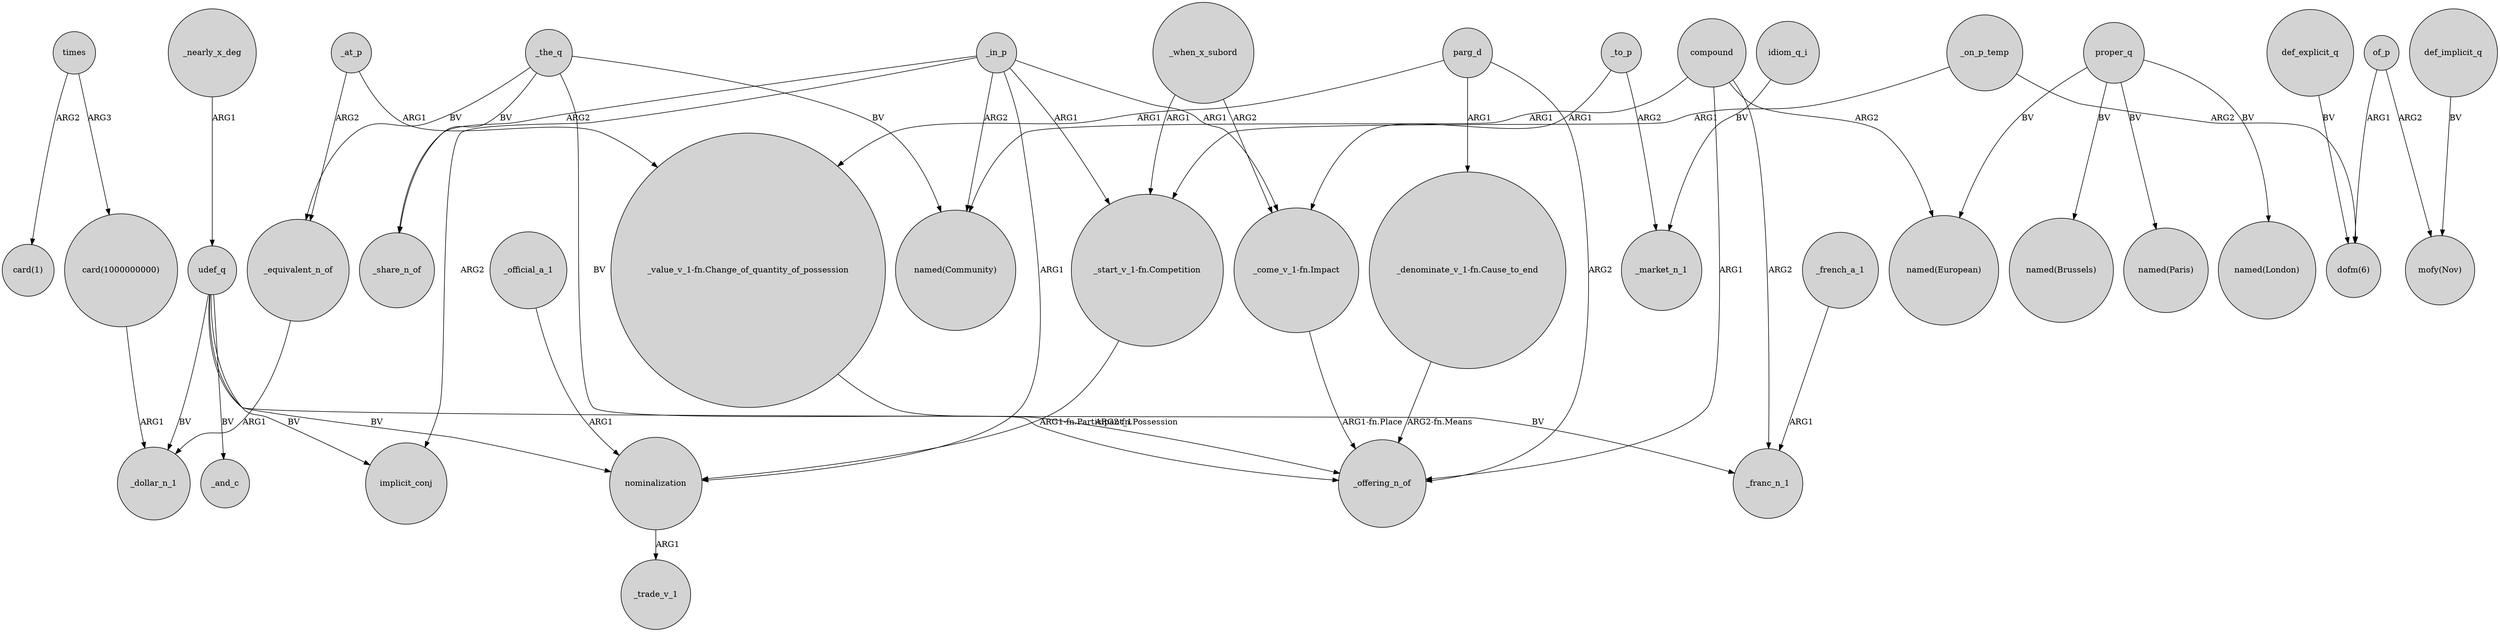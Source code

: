 digraph {
	node [shape=circle style=filled]
	"card(1000000000)" -> _dollar_n_1 [label=ARG1]
	proper_q -> "named(Brussels)" [label=BV]
	_when_x_subord -> "_start_v_1-fn.Competition" [label=ARG1]
	_in_p -> "_come_v_1-fn.Impact" [label=ARG1]
	_on_p_temp -> "dofm(6)" [label=ARG2]
	_the_q -> _equivalent_n_of [label=BV]
	of_p -> "mofy(Nov)" [label=ARG2]
	parg_d -> "_value_v_1-fn.Change_of_quantity_of_possession" [label=ARG1]
	idiom_q_i -> _market_n_1 [label=BV]
	compound -> _offering_n_of [label=ARG1]
	udef_q -> nominalization [label=BV]
	_in_p -> implicit_conj [label=ARG2]
	_the_q -> _share_n_of [label=BV]
	"_start_v_1-fn.Competition" -> nominalization [label="ARG1-fn.Participant_1"]
	"_value_v_1-fn.Change_of_quantity_of_possession" -> _offering_n_of [label="ARG2-fn.Possession"]
	_equivalent_n_of -> _dollar_n_1 [label=ARG1]
	times -> "card(1)" [label=ARG2]
	_french_a_1 -> _franc_n_1 [label=ARG1]
	udef_q -> _and_c [label=BV]
	times -> "card(1000000000)" [label=ARG3]
	compound -> "named(European)" [label=ARG2]
	_in_p -> "named(Community)" [label=ARG2]
	_to_p -> _market_n_1 [label=ARG2]
	parg_d -> "_denominate_v_1-fn.Cause_to_end" [label=ARG1]
	udef_q -> _franc_n_1 [label=BV]
	_at_p -> _equivalent_n_of [label=ARG2]
	_when_x_subord -> "_come_v_1-fn.Impact" [label=ARG2]
	proper_q -> "named(European)" [label=BV]
	_official_a_1 -> nominalization [label=ARG1]
	"_denominate_v_1-fn.Cause_to_end" -> _offering_n_of [label="ARG2-fn.Means"]
	def_explicit_q -> "dofm(6)" [label=BV]
	_the_q -> _offering_n_of [label=BV]
	udef_q -> _dollar_n_1 [label=BV]
	_on_p_temp -> "_start_v_1-fn.Competition" [label=ARG1]
	_to_p -> "_come_v_1-fn.Impact" [label=ARG1]
	_the_q -> "named(Community)" [label=BV]
	_at_p -> "_value_v_1-fn.Change_of_quantity_of_possession" [label=ARG1]
	"_come_v_1-fn.Impact" -> _offering_n_of [label="ARG1-fn.Place"]
	proper_q -> "named(Paris)" [label=BV]
	proper_q -> "named(London)" [label=BV]
	parg_d -> _offering_n_of [label=ARG2]
	def_implicit_q -> "mofy(Nov)" [label=BV]
	_nearly_x_deg -> udef_q [label=ARG1]
	compound -> "named(Community)" [label=ARG1]
	of_p -> "dofm(6)" [label=ARG1]
	_in_p -> "_start_v_1-fn.Competition" [label=ARG1]
	compound -> _franc_n_1 [label=ARG2]
	_in_p -> _share_n_of [label=ARG2]
	udef_q -> implicit_conj [label=BV]
	nominalization -> _trade_v_1 [label=ARG1]
	_in_p -> nominalization [label=ARG1]
}
